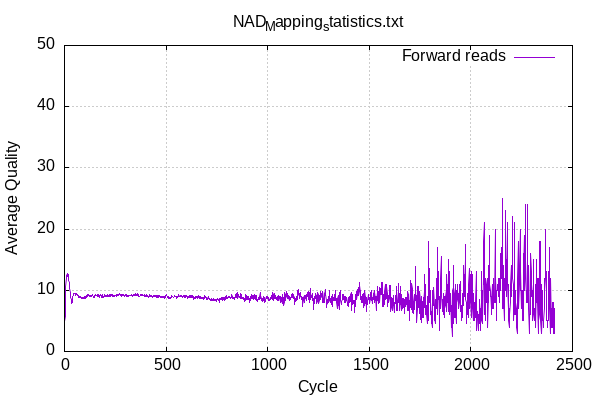 
            set terminal png size 600,400 truecolor
            set output "Mapping_statistics/NAD_map-quals.png"
            set grid xtics ytics y2tics back lc rgb "#cccccc"
            set ylabel "Average Quality"
            set xlabel "Cycle"
            set yrange [0:50]
            set title "NAD_Mapping_statistics.txt"
            plot '-' using 1:2 with lines title 'Forward reads' 
        1	3.85
2	4.92
3	5.80
4	6.90
5	7.96
6	9.53
7	10.67
8	11.85
9	12.06
10	12.08
11	12.09
12	12.37
13	12.79
14	12.64
15	12.50
16	12.35
17	12.19
18	12.36
19	12.51
20	12.47
21	12.23
22	11.66
23	11.29
24	11.13
25	11.03
26	10.67
27	10.29
28	9.64
29	9.29
30	8.95
31	8.76
32	8.56
33	8.38
34	8.15
35	7.86
36	7.93
37	8.07
38	8.25
39	8.40
40	8.90
41	8.99
42	9.09
43	9.40
44	9.40
45	9.40
46	9.35
47	9.45
48	9.52
49	9.47
50	9.47
51	9.45
52	9.51
53	9.35
54	9.45
55	9.19
56	9.39
57	9.44
58	9.41
59	9.37
60	9.39
61	9.30
62	9.36
63	9.29
64	9.19
65	9.27
66	9.18
67	9.14
68	9.06
69	9.00
70	9.01
71	8.88
72	8.99
73	8.99
74	8.87
75	8.95
76	8.80
77	8.79
78	8.88
79	8.94
80	8.81
81	8.75
82	8.77
83	8.67
84	8.66
85	8.75
86	8.80
87	8.80
88	8.69
89	8.75
90	8.89
91	8.71
92	8.71
93	8.74
94	8.78
95	8.85
96	8.74
97	8.77
98	8.74
99	8.85
100	8.93
101	8.72
102	8.94
103	8.94
104	8.99
105	8.75
106	8.82
107	8.98
108	9.09
109	8.89
110	9.07
111	9.14
112	8.97
113	9.02
114	9.25
115	9.28
116	9.28
117	9.21
118	9.30
119	9.11
120	9.25
121	9.11
122	9.10
123	9.10
124	9.06
125	8.94
126	8.92
127	9.08
128	9.02
129	9.02
130	9.16
131	9.14
132	9.01
133	9.05
134	9.04
135	9.13
136	9.14
137	9.26
138	9.18
139	9.14
140	9.14
141	8.96
142	8.89
143	8.82
144	8.93
145	8.87
146	8.86
147	8.90
148	9.07
149	9.01
150	9.07
151	9.09
152	9.23
153	9.13
154	9.23
155	9.26
156	9.16
157	9.17
158	9.09
159	9.11
160	9.14
161	9.13
162	9.04
163	9.06
164	9.24
165	9.12
166	9.26
167	9.02
168	8.98
169	9.12
170	9.16
171	8.86
172	9.00
173	9.04
174	9.16
175	9.13
176	9.31
177	9.20
178	9.36
179	9.18
180	9.01
181	9.07
182	8.80
183	8.90
184	9.02
185	9.24
186	9.06
187	9.06
188	8.89
189	8.83
190	8.96
191	8.91
192	8.91
193	8.90
194	8.97
195	9.04
196	9.19
197	9.15
198	9.10
199	9.25
200	9.10
201	9.01
202	8.97
203	8.97
204	9.01
205	8.97
206	9.02
207	9.15
208	9.06
209	9.12
210	8.96
211	9.11
212	9.18
213	9.24
214	9.23
215	9.19
216	9.11
217	9.00
218	9.17
219	9.07
220	9.27
221	9.21
222	9.04
223	9.10
224	9.20
225	8.99
226	9.19
227	9.33
228	9.30
229	9.32
230	9.26
231	9.13
232	9.13
233	9.09
234	9.02
235	9.11
236	9.04
237	9.09
238	9.25
239	9.05
240	9.04
241	9.03
242	9.02
243	9.13
244	8.99
245	8.98
246	8.91
247	9.16
248	9.12
249	9.17
250	9.21
251	9.21
252	9.20
253	9.12
254	9.25
255	9.16
256	9.21
257	9.12
258	9.03
259	9.09
260	9.33
261	9.11
262	9.08
263	9.11
264	9.07
265	9.27
266	9.16
267	9.39
268	9.38
269	9.26
270	9.47
271	9.39
272	9.31
273	9.24
274	9.32
275	9.16
276	9.13
277	9.12
278	9.10
279	8.99
280	9.08
281	9.04
282	9.27
283	9.30
284	9.24
285	9.29
286	9.28
287	9.20
288	9.35
289	9.25
290	9.28
291	9.26
292	9.07
293	9.00
294	9.03
295	9.02
296	9.14
297	9.19
298	9.15
299	9.24
300	9.16
301	9.17
302	9.31
303	9.37
304	9.29
305	9.22
306	9.05
307	9.16
308	9.03
309	8.95
310	8.94
311	8.92
312	9.11
313	9.14
314	9.17
315	9.01
316	9.12
317	9.11
318	9.16
319	9.11
320	9.14
321	9.12
322	9.20
323	9.23
324	9.12
325	9.19
326	9.21
327	9.11
328	9.16
329	9.19
330	9.25
331	9.26
332	9.12
333	9.20
334	9.05
335	9.12
336	9.22
337	9.08
338	9.30
339	9.28
340	9.22
341	9.24
342	9.17
343	9.30
344	9.14
345	9.24
346	9.20
347	9.21
348	9.43
349	9.30
350	9.28
351	9.14
352	9.19
353	9.30
354	9.29
355	9.23
356	9.27
357	9.28
358	9.18
359	9.14
360	9.31
361	9.43
362	9.32
363	9.14
364	9.12
365	9.03
366	9.05
367	9.05
368	9.02
369	9.01
370	9.05
371	9.01
372	9.22
373	9.08
374	9.21
375	9.31
376	9.26
377	9.09
378	9.17
379	9.15
380	9.29
381	9.28
382	9.37
383	9.09
384	9.12
385	9.17
386	9.15
387	9.10
388	9.19
389	9.13
390	9.14
391	9.14
392	9.05
393	9.24
394	9.20
395	9.19
396	9.11
397	9.06
398	8.92
399	9.04
400	9.09
401	8.96
402	9.05
403	9.28
404	9.27
405	9.11
406	9.05
407	9.09
408	9.07
409	9.01
410	9.05
411	9.02
412	8.93
413	8.82
414	8.83
415	9.05
416	9.00
417	9.01
418	9.02
419	9.15
420	9.25
421	9.02
422	9.09
423	9.04
424	8.95
425	9.07
426	9.09
427	9.01
428	8.91
429	8.97
430	9.07
431	8.99
432	8.87
433	8.93
434	9.00
435	8.86
436	8.93
437	9.17
438	9.18
439	9.01
440	8.99
441	8.92
442	8.94
443	9.05
444	9.18
445	9.10
446	9.10
447	9.16
448	9.10
449	9.15
450	9.05
451	9.08
452	8.88
453	9.03
454	9.12
455	9.10
456	9.07
457	8.90
458	8.97
459	8.91
460	8.84
461	8.75
462	8.98
463	8.97
464	9.01
465	9.13
466	8.99
467	9.01
468	9.04
469	9.14
470	9.01
471	8.91
472	8.88
473	8.90
474	8.85
475	8.95
476	9.03
477	8.90
478	8.86
479	9.06
480	8.95
481	8.96
482	8.90
483	8.94
484	8.75
485	9.01
486	8.87
487	8.78
488	8.99
489	8.90
490	8.74
491	9.04
492	8.91
493	8.77
494	8.92
495	8.91
496	8.98
497	8.80
498	9.02
499	9.10
500	9.11
501	9.09
502	9.10
503	9.32
504	9.08
505	8.99
506	9.03
507	8.83
508	8.84
509	9.04
510	8.87
511	8.74
512	8.69
513	8.68
514	8.96
515	8.90
516	8.84
517	8.60
518	8.71
519	8.68
520	8.63
521	8.86
522	8.76
523	8.79
524	8.85
525	8.78
526	8.94
527	9.12
528	9.09
529	8.99
530	8.99
531	9.02
532	9.04
533	9.00
534	8.83
535	8.80
536	8.81
537	8.77
538	8.88
539	9.04
540	8.93
541	8.99
542	9.05
543	9.22
544	9.02
545	8.94
546	8.97
547	8.95
548	8.99
549	8.89
550	8.87
551	8.85
552	8.91
553	8.73
554	8.82
555	8.78
556	8.80
557	8.84
558	8.91
559	9.01
560	9.06
561	9.17
562	9.24
563	9.25
564	8.98
565	8.93
566	8.94
567	9.01
568	9.06
569	9.23
570	9.13
571	9.08
572	8.96
573	9.10
574	8.96
575	9.09
576	8.93
577	9.15
578	8.94
579	8.78
580	8.86
581	8.96
582	9.05
583	8.88
584	9.05
585	9.13
586	9.03
587	8.97
588	8.93
589	9.02
590	9.07
591	8.75
592	8.90
593	8.90
594	9.23
595	9.01
596	8.85
597	8.77
598	9.00
599	9.13
600	9.08
601	8.96
602	8.93
603	8.94
604	8.87
605	8.73
606	8.77
607	9.03
608	8.86
609	8.87
610	8.91
611	8.92
612	8.87
613	8.88
614	9.09
615	9.10
616	8.96
617	8.95
618	9.13
619	8.98
620	9.15
621	8.98
622	8.83
623	9.00
624	8.86
625	8.95
626	8.94
627	9.08
628	9.17
629	9.23
630	8.98
631	8.97
632	8.82
633	8.70
634	8.56
635	8.66
636	8.70
637	9.00
638	8.80
639	8.67
640	8.62
641	8.88
642	8.79
643	8.86
644	8.72
645	8.97
646	8.88
647	8.88
648	8.88
649	8.89
650	8.97
651	8.88
652	8.88
653	8.81
654	8.71
655	8.87
656	8.96
657	8.94
658	8.89
659	8.86
660	8.88
661	9.13
662	8.92
663	8.77
664	8.89
665	8.58
666	8.81
667	8.77
668	8.66
669	8.97
670	8.75
671	8.89
672	8.84
673	8.69
674	8.69
675	8.83
676	8.65
677	8.61
678	8.69
679	8.75
680	8.70
681	8.83
682	8.72
683	8.54
684	8.59
685	8.75
686	8.85
687	8.87
688	8.69
689	8.63
690	8.97
691	9.20
692	9.04
693	9.02
694	8.88
695	8.91
696	8.92
697	8.59
698	8.42
699	8.55
700	8.82
701	8.76
702	8.53
703	8.72
704	8.74
705	8.72
706	8.68
707	9.05
708	8.77
709	8.80
710	8.91
711	8.72
712	8.62
713	8.45
714	8.67
715	8.65
716	8.59
717	8.42
718	8.29
719	8.43
720	8.57
721	8.41
722	8.49
723	8.44
724	8.43
725	8.66
726	8.56
727	8.39
728	8.41
729	8.41
730	8.37
731	8.35
732	8.66
733	8.50
734	8.39
735	8.30
736	8.34
737	8.49
738	8.54
739	8.48
740	8.35
741	8.28
742	8.53
743	8.57
744	8.43
745	8.41
746	8.34
747	8.32
748	8.22
749	8.32
750	8.53
751	8.71
752	8.61
753	8.58
754	8.52
755	8.49
756	8.33
757	8.47
758	8.53
759	8.49
760	8.49
761	8.22
762	8.03
763	8.34
764	8.52
765	8.59
766	8.73
767	8.53
768	8.43
769	8.61
770	8.51
771	8.90
772	8.65
773	8.55
774	8.66
775	8.78
776	8.58
777	8.51
778	8.39
779	8.56
780	8.81
781	8.60
782	8.75
783	8.52
784	8.56
785	8.86
786	8.60
787	8.54
788	8.27
789	8.35
790	8.67
791	8.47
792	8.66
793	8.89
794	8.96
795	8.78
796	8.97
797	8.64
798	9.12
799	8.85
800	8.84
801	8.79
802	8.84
803	8.63
804	8.73
805	8.82
806	8.97
807	9.00
808	8.89
809	8.80
810	8.83
811	9.06
812	8.96
813	8.97
814	8.79
815	8.75
816	8.67
817	8.78
818	8.58
819	8.59
820	8.79
821	8.80
822	9.09
823	9.39
824	9.25
825	9.00
826	8.74
827	8.59
828	8.77
829	8.78
830	8.59
831	8.82
832	8.60
833	8.81
834	8.67
835	8.84
836	8.57
837	8.72
838	8.62
839	8.85
840	8.99
841	8.90
842	8.94
843	9.24
844	8.88
845	8.92
846	8.88
847	9.01
848	9.42
849	9.66
850	9.35
851	9.14
852	9.16
853	8.66
854	8.92
855	8.98
856	9.27
857	8.98
858	9.12
859	8.99
860	8.88
861	8.95
862	8.96
863	8.95
864	8.63
865	8.91
866	9.20
867	9.32
868	9.40
869	9.35
870	8.74
871	8.96
872	8.83
873	8.62
874	8.63
875	8.88
876	8.64
877	8.68
878	8.78
879	8.64
880	8.65
881	8.55
882	8.87
883	8.67
884	8.54
885	8.61
886	8.23
887	8.40
888	8.31
889	8.39
890	8.73
891	8.78
892	8.97
893	9.36
894	9.09
895	8.85
896	8.53
897	8.68
898	8.89
899	8.78
900	8.50
901	8.49
902	8.51
903	8.91
904	9.03
905	8.73
906	8.71
907	8.51
908	8.38
909	8.15
910	8.08
911	8.62
912	8.73
913	8.41
914	8.65
915	8.95
916	8.86
917	8.78
918	9.19
919	9.29
920	8.69
921	8.97
922	9.00
923	9.10
924	9.00
925	8.61
926	8.91
927	9.00
928	9.23
929	8.76
930	8.49
931	8.86
932	8.86
933	8.94
934	8.64
935	9.15
936	8.91
937	9.28
938	9.17
939	8.76
940	8.75
941	8.87
942	8.50
943	8.71
944	9.10
945	8.64
946	8.76
947	8.36
948	8.12
949	8.43
950	8.24
951	8.16
952	8.27
953	8.46
954	8.70
955	8.75
956	8.66
957	8.67
958	8.47
959	8.67
960	9.06
961	9.03
962	8.92
963	9.61
964	8.72
965	8.63
966	8.90
967	9.07
968	8.73
969	8.36
970	8.35
971	8.30
972	8.37
973	8.23
974	8.27
975	8.16
976	8.70
977	8.36
978	8.91
979	8.89
980	8.74
981	8.48
982	8.49
983	7.96
984	8.43
985	8.85
986	8.53
987	8.47
988	8.23
989	8.18
990	8.32
991	8.54
992	8.92
993	8.96
994	8.86
995	8.91
996	8.74
997	9.03
998	8.94
999	8.65
1000	8.71
1001	8.89
1002	8.69
1003	8.88
1004	8.41
1005	8.59
1006	8.85
1007	8.33
1008	8.43
1009	8.41
1010	8.48
1011	8.54
1012	8.45
1013	8.57
1014	8.78
1015	8.65
1016	8.80
1017	8.68
1018	8.71
1019	9.09
1020	8.93
1021	8.96
1022	8.56
1023	9.13
1024	8.84
1025	9.00
1026	9.65
1027	9.27
1028	8.99
1029	8.68
1030	8.35
1031	8.80
1032	8.64
1033	8.81
1034	9.49
1035	9.29
1036	8.96
1037	9.14
1038	8.97
1039	8.71
1040	8.63
1041	8.85
1042	8.64
1043	8.51
1044	8.85
1045	8.78
1046	8.30
1047	8.71
1048	9.04
1049	8.64
1050	8.26
1051	8.31
1052	8.55
1053	8.69
1054	8.47
1055	9.08
1056	8.94
1057	8.91
1058	8.62
1059	8.59
1060	8.61
1061	8.11
1062	7.93
1063	8.51
1064	8.83
1065	8.92
1066	8.46
1067	8.80
1068	8.32
1069	8.23
1070	8.36
1071	7.90
1072	8.40
1073	9.19
1074	9.37
1075	8.78
1076	8.74
1077	8.86
1078	8.45
1079	8.20
1080	7.57
1081	8.05
1082	8.20
1083	8.63
1084	8.96
1085	9.61
1086	9.35
1087	9.34
1088	8.27
1089	8.77
1090	9.35
1091	9.47
1092	9.85
1093	9.53
1094	8.95
1095	8.74
1096	9.03
1097	9.11
1098	9.46
1099	8.91
1100	8.68
1101	9.20
1102	9.00
1103	8.88
1104	8.75
1105	8.30
1106	8.58
1107	8.88
1108	8.77
1109	8.91
1110	8.66
1111	8.57
1112	8.60
1113	8.80
1114	8.76
1115	9.06
1116	9.25
1117	9.09
1118	8.82
1119	9.08
1120	8.94
1121	9.24
1122	9.38
1123	9.51
1124	8.80
1125	9.23
1126	9.39
1127	8.67
1128	8.67
1129	9.20
1130	8.83
1131	8.56
1132	8.31
1133	7.69
1134	8.56
1135	8.74
1136	8.22
1137	8.65
1138	8.49
1139	8.64
1140	8.76
1141	8.94
1142	8.72
1143	8.52
1144	8.40
1145	8.57
1146	8.58
1147	8.54
1148	9.28
1149	9.95
1150	10.12
1151	9.35
1152	9.49
1153	9.61
1154	9.37
1155	8.95
1156	9.10
1157	9.43
1158	8.65
1159	9.38
1160	9.54
1161	9.56
1162	9.03
1163	9.18
1164	8.75
1165	8.44
1166	8.53
1167	8.62
1168	8.97
1169	8.85
1170	8.54
1171	7.39
1172	7.59
1173	7.75
1174	8.29
1175	8.42
1176	8.32
1177	8.49
1178	8.83
1179	9.09
1180	8.82
1181	8.04
1182	8.50
1183	8.43
1184	8.82
1185	9.13
1186	8.78
1187	8.58
1188	9.04
1189	8.41
1190	8.39
1191	8.71
1192	8.61
1193	9.26
1194	8.93
1195	9.41
1196	8.97
1197	9.39
1198	9.61
1199	9.01
1200	9.08
1201	8.53
1202	9.23
1203	9.76
1204	9.65
1205	8.47
1206	8.03
1207	8.44
1208	8.34
1209	8.89
1210	10.35
1211	9.00
1212	8.57
1213	9.25
1214	9.22
1215	9.09
1216	9.18
1217	8.80
1218	8.98
1219	9.53
1220	8.89
1221	8.60
1222	8.33
1223	8.63
1224	8.58
1225	7.56
1226	6.84
1227	7.77
1228	7.85
1229	7.98
1230	7.93
1231	8.02
1232	8.92
1233	8.83
1234	8.65
1235	9.42
1236	9.10
1237	9.46
1238	9.00
1239	9.17
1240	8.88
1241	8.73
1242	7.81
1243	8.14
1244	8.84
1245	8.46
1246	9.07
1247	9.68
1248	9.33
1249	8.65
1250	8.40
1251	8.47
1252	7.79
1253	8.38
1254	9.09
1255	8.73
1256	8.56
1257	8.65
1258	9.33
1259	9.74
1260	8.80
1261	8.51
1262	8.69
1263	9.24
1264	9.51
1265	8.92
1266	9.12
1267	8.94
1268	8.74
1269	8.90
1270	8.08
1271	9.06
1272	9.85
1273	8.74
1274	7.96
1275	8.70
1276	8.30
1277	8.74
1278	8.65
1279	8.00
1280	7.98
1281	9.53
1282	9.98
1283	10.07
1284	9.41
1285	9.07
1286	9.35
1287	8.37
1288	8.28
1289	7.83
1290	7.21
1291	7.50
1292	8.07
1293	8.53
1294	7.90
1295	8.28
1296	8.50
1297	8.49
1298	8.31
1299	7.97
1300	8.95
1301	7.95
1302	8.29
1303	8.47
1304	9.76
1305	9.92
1306	8.76
1307	8.16
1308	8.66
1309	8.03
1310	8.47
1311	8.55
1312	8.39
1313	9.00
1314	8.58
1315	8.74
1316	7.68
1317	9.21
1318	9.29
1319	8.37
1320	7.43
1321	8.32
1322	8.27
1323	8.43
1324	8.83
1325	8.39
1326	8.67
1327	8.31
1328	8.91
1329	9.29
1330	9.24
1331	9.09
1332	9.29
1333	9.97
1334	8.61
1335	8.56
1336	8.28
1337	8.41
1338	8.47
1339	8.59
1340	8.38
1341	7.97
1342	7.00
1343	7.13
1344	7.97
1345	8.71
1346	9.16
1347	8.58
1348	8.42
1349	7.52
1350	8.03
1351	6.93
1352	7.57
1353	8.77
1354	8.90
1355	9.57
1356	9.24
1357	8.76
1358	9.97
1359	9.03
1360	8.41
1361	7.76
1362	8.03
1363	8.17
1364	7.62
1365	8.24
1366	8.45
1367	8.86
1368	9.18
1369	9.36
1370	8.75
1371	8.89
1372	9.04
1373	9.33
1374	9.19
1375	8.52
1376	8.41
1377	8.07
1378	8.62
1379	8.92
1380	8.92
1381	9.00
1382	8.42
1383	8.92
1384	8.23
1385	8.08
1386	8.65
1387	8.81
1388	8.65
1389	8.31
1390	8.77
1391	7.96
1392	7.50
1393	7.77
1394	7.88
1395	7.96
1396	7.38
1397	7.38
1398	8.15
1399	8.65
1400	8.81
1401	8.27
1402	8.40
1403	9.04
1404	8.72
1405	8.00
1406	8.88
1407	8.76
1408	8.20
1409	9.24
1410	9.64
1411	9.04
1412	7.96
1413	6.78
1414	7.45
1415	7.64
1416	9.27
1417	8.32
1418	8.36
1419	7.73
1420	8.36
1421	7.95
1422	7.86
1423	8.14
1424	8.00
1425	8.27
1426	8.05
1427	6.36
1428	7.86
1429	8.10
1430	7.38
1431	7.57
1432	9.24
1433	9.38
1434	9.10
1435	8.48
1436	8.81
1437	9.76
1438	8.62
1439	8.52
1440	9.48
1441	9.80
1442	10.05
1443	9.15
1444	9.85
1445	9.35
1446	9.74
1447	10.53
1448	9.74
1449	9.21
1450	9.79
1451	10.11
1452	10.16
1453	11.32
1454	10.84
1455	9.68
1456	9.95
1457	8.42
1458	8.95
1459	9.00
1460	9.00
1461	8.68
1462	8.05
1463	8.11
1464	8.21
1465	7.95
1466	8.58
1467	8.89
1468	9.26
1469	9.47
1470	7.53
1471	7.74
1472	7.42
1473	7.21
1474	8.26
1475	7.47
1476	9.79
1477	9.58
1478	9.89
1479	8.84
1480	8.42
1481	8.05
1482	7.84
1483	9.00
1484	7.11
1485	6.56
1486	8.28
1487	7.78
1488	8.89
1489	7.67
1490	8.33
1491	8.00
1492	7.89
1493	8.11
1494	9.39
1495	8.72
1496	9.17
1497	8.56
1498	8.89
1499	8.33
1500	8.44
1501	8.50
1502	8.89
1503	7.89
1504	8.72
1505	9.67
1506	9.11
1507	8.44
1508	9.17
1509	8.56
1510	8.39
1511	9.22
1512	10.00
1513	9.24
1514	7.88
1515	8.18
1516	7.82
1517	8.76
1518	8.65
1519	9.00
1520	9.53
1521	8.71
1522	8.53
1523	9.24
1524	10.00
1525	9.94
1526	8.00
1527	8.47
1528	9.65
1529	8.59
1530	8.41
1531	8.59
1532	8.94
1533	6.65
1534	7.12
1535	8.06
1536	9.00
1537	8.18
1538	9.59
1539	8.41
1540	10.65
1541	10.29
1542	9.24
1543	7.88
1544	8.88
1545	9.71
1546	9.76
1547	9.88
1548	9.69
1549	10.53
1550	8.64
1551	8.71
1552	8.00
1553	10.29
1554	9.86
1555	9.29
1556	9.64
1557	9.36
1558	9.29
1559	11.14
1560	11.29
1561	9.86
1562	9.86
1563	11.21
1564	10.00
1565	9.00
1566	7.79
1567	7.36
1568	7.36
1569	9.36
1570	8.43
1571	8.43
1572	8.00
1573	7.71
1574	9.14
1575	9.79
1576	8.50
1577	9.86
1578	10.93
1579	9.57
1580	8.79
1581	8.43
1582	8.79
1583	11.00
1584	10.29
1585	9.00
1586	8.64
1587	10.57
1588	9.50
1589	7.86
1590	7.36
1591	8.57
1592	8.21
1593	9.21
1594	8.00
1595	8.21
1596	7.93
1597	8.64
1598	10.00
1599	10.71
1600	10.86
1601	10.00
1602	10.86
1603	9.86
1604	8.21
1605	8.07
1606	6.57
1607	8.64
1608	8.79
1609	8.29
1610	8.36
1611	7.23
1612	6.69
1613	8.62
1614	8.31
1615	7.85
1616	6.77
1617	7.85
1618	9.08
1619	7.46
1620	7.46
1621	8.00
1622	6.42
1623	8.00
1624	7.91
1625	7.45
1626	7.91
1627	7.82
1628	8.45
1629	8.00
1630	9.18
1631	9.09
1632	8.82
1633	10.64
1634	6.73
1635	7.09
1636	7.09
1637	6.73
1638	6.91
1639	8.27
1640	7.55
1641	8.36
1642	9.82
1643	11.18
1644	9.64
1645	8.55
1646	8.00
1647	8.73
1648	8.45
1649	9.09
1650	9.55
1651	6.64
1652	8.00
1653	10.55
1654	8.55
1655	7.64
1656	8.82
1657	9.36
1658	8.91
1659	8.73
1660	6.64
1661	7.55
1662	7.55
1663	7.00
1664	8.27
1665	8.60
1666	8.00
1667	7.40
1668	7.67
1669	7.22
1670	8.67
1671	7.78
1672	6.22
1673	8.56
1674	8.44
1675	7.78
1676	7.33
1677	8.89
1678	8.78
1679	8.89
1680	8.67
1681	8.89
1682	8.00
1683	7.67
1684	7.67
1685	8.78
1686	7.22
1687	6.67
1688	7.56
1689	7.33
1690	9.78
1691	9.33
1692	7.50
1693	6.75
1694	7.50
1695	7.50
1696	6.75
1697	5.12
1698	6.00
1699	8.33
1700	7.00
1701	9.67
1702	11.67
1703	8.50
1704	7.33
1705	7.17
1706	7.17
1707	7.67
1708	6.83
1709	8.50
1710	11.17
1711	10.33
1712	7.33
1713	7.00
1714	7.00
1715	6.33
1716	6.83
1717	7.67
1718	6.17
1719	8.17
1720	9.33
1721	8.00
1722	8.33
1723	6.83
1724	8.50
1725	8.83
1726	8.33
1727	9.17
1728	13.83
1729	9.83
1730	7.67
1731	8.83
1732	9.20
1733	7.20
1734	4.80
1735	6.80
1736	7.20
1737	8.20
1738	9.00
1739	10.60
1740	10.60
1741	8.80
1742	7.20
1743	9.00
1744	9.80
1745	9.40
1746	6.20
1747	6.40
1748	9.20
1749	9.80
1750	8.40
1751	7.40
1752	5.20
1753	6.75
1754	5.75
1755	5.25
1756	4.75
1757	9.00
1758	5.75
1759	5.50
1760	5.75
1761	6.25
1762	5.50
1763	8.25
1764	8.00
1765	7.50
1766	5.75
1767	5.50
1768	8.75
1769	7.75
1770	9.75
1771	12.50
1772	11.25
1773	7.25
1774	8.25
1775	7.00
1776	11.00
1777	10.50
1778	8.75
1779	6.00
1780	7.00
1781	7.50
1782	6.50
1783	6.00
1784	4.50
1785	9.00
1786	7.00
1787	5.50
1788	7.00
1789	5.00
1790	8.50
1791	18.00
1792	13.50
1793	12.00
1794	13.50
1795	13.50
1796	13.00
1797	8.50
1798	8.00
1799	9.00
1800	10.00
1801	6.50
1802	6.00
1803	8.00
1804	5.50
1805	6.50
1806	5.50
1807	4.50
1808	5.00
1809	4.00
1810	7.50
1811	8.50
1812	5.50
1813	10.00
1814	8.00
1815	7.50
1816	9.00
1817	8.50
1818	10.50
1819	7.50
1820	5.00
1821	7.50
1822	6.00
1823	5.50
1824	4.50
1825	5.50
1826	5.00
1827	7.00
1828	8.50
1829	8.00
1830	10.00
1831	8.50
1832	7.00
1833	12.00
1834	11.50
1835	13.00
1836	17.00
1837	10.50
1838	6.00
1839	10.00
1840	12.50
1841	13.00
1842	9.50
1843	8.50
1844	9.00
1845	8.50
1846	3.50
1847	7.00
1848	8.50
1849	7.00
1850	10.50
1851	8.50
1852	12.00
1853	15.50
1854	12.00
1855	14.50
1856	12.50
1857	9.00
1858	7.00
1859	7.00
1860	6.50
1861	8.50
1862	6.50
1863	6.50
1864	6.00
1865	8.50
1866	9.50
1867	6.50
1868	9.00
1869	8.50
1870	5.50
1871	5.50
1872	7.00
1873	7.50
1874	8.00
1875	8.00
1876	9.00
1877	9.00
1878	10.00
1879	6.50
1880	8.00
1881	9.50
1882	12.50
1883	8.50
1884	10.50
1885	11.00
1886	8.00
1887	10.50
1888	6.50
1889	6.50
1890	10.00
1891	15.00
1892	7.50
1893	13.00
1894	9.50
1895	9.50
1896	6.00
1897	7.00
1898	7.00
1899	8.50
1900	9.50
1901	6.50
1902	9.50
1903	4.00
1904	4.00
1905	7.50
1906	5.00
1907	2.50
1908	6.00
1909	4.00
1910	5.50
1911	10.00
1912	10.50
1913	4.50
1914	9.50
1915	14.00
1916	10.50
1917	9.50
1918	9.00
1919	8.00
1920	7.50
1921	5.50
1922	5.50
1923	11.00
1924	10.50
1925	7.50
1926	7.50
1927	4.50
1928	8.50
1929	7.50
1930	10.00
1931	8.00
1932	8.50
1933	10.00
1934	11.00
1935	10.00
1936	10.00
1937	7.50
1938	7.00
1939	8.00
1940	9.50
1941	7.00
1942	8.00
1943	8.00
1944	11.00
1945	10.00
1946	10.00
1947	11.00
1948	11.50
1949	9.00
1950	8.00
1951	6.50
1952	6.50
1953	5.00
1954	7.00
1955	7.50
1956	6.00
1957	5.50
1958	7.00
1959	9.00
1960	9.50
1961	8.50
1962	8.00
1963	7.50
1964	8.50
1965	11.50
1966	14.00
1967	9.50
1968	9.50
1969	12.50
1970	9.00
1971	15.00
1972	17.50
1973	10.50
1974	9.00
1975	8.50
1976	8.00
1977	4.50
1978	6.50
1979	6.50
1980	7.00
1981	7.00
1982	6.00
1983	6.00
1984	8.00
1985	9.50
1986	7.50
1987	8.00
1988	5.50
1989	9.00
1990	11.00
1991	13.50
1992	7.00
1993	10.00
1994	13.00
1995	10.00
1996	8.50
1997	8.00
1998	12.00
1999	12.50
2000	8.50
2001	5.50
2002	13.00
2003	12.00
2004	10.50
2005	11.00
2006	11.50
2007	12.50
2008	11.00
2009	7.50
2010	7.00
2011	5.00
2012	8.00
2013	9.50
2014	8.50
2015	7.50
2016	5.00
2017	7.00
2018	6.50
2019	8.00
2020	7.50
2021	8.00
2022	6.50
2023	5.50
2024	6.50
2025	8.00
2026	13.00
2027	11.00
2028	9.50
2029	7.00
2030	3.50
2031	5.50
2032	6.50
2033	6.50
2034	6.50
2035	3.50
2036	5.00
2037	5.00
2038	6.00
2039	5.50
2040	4.50
2041	8.50
2042	8.00
2043	7.50
2044	8.00
2045	6.00
2046	6.00
2047	3.50
2048	7.00
2049	6.00
2050	6.50
2051	6.50
2052	13.00
2053	11.50
2054	5.00
2055	4.50
2056	10.00
2057	5.50
2058	5.00
2059	5.50
2060	12.00
2061	13.00
2062	15.00
2063	11.00
2064	18.00
2065	21.00
2066	16.00
2067	17.00
2068	16.00
2069	6.00
2070	6.00
2071	5.00
2072	5.00
2073	12.00
2074	11.00
2075	9.00
2076	10.00
2077	8.00
2078	10.00
2079	11.00
2080	12.00
2081	7.00
2082	7.00
2083	7.00
2084	4.00
2085	9.00
2086	14.00
2087	8.00
2088	9.00
2089	13.00
2090	13.00
2091	10.00
2092	19.00
2093	11.00
2094	10.00
2095	9.00
2096	9.00
2097	9.00
2098	10.00
2099	7.00
2100	9.00
2101	6.00
2102	6.00
2103	8.00
2104	11.00
2105	11.00
2106	7.00
2107	9.00
2108	10.00
2109	7.00
2110	8.00
2111	10.00
2112	12.00
2113	12.00
2114	8.00
2115	8.00
2116	9.00
2117	8.00
2118	8.00
2119	20.00
2120	10.00
2121	15.00
2122	8.00
2123	12.00
2124	8.00
2125	10.00
2126	5.00
2127	7.00
2128	10.00
2129	10.00
2130	10.00
2131	10.00
2132	11.00
2133	10.00
2134	10.00
2135	10.00
2136	11.00
2137	12.00
2138	9.00
2139	11.00
2140	8.00
2141	8.00
2142	9.00
2143	12.00
2144	12.00
2145	10.00
2146	11.00
2147	13.00
2148	16.00
2149	16.00
2150	12.00
2151	13.00
2152	12.00
2153	17.00
2154	14.00
2155	25.00
2156	12.00
2157	7.00
2158	8.00
2159	8.00
2160	7.00
2161	14.00
2162	9.00
2163	5.00
2164	7.00
2165	7.00
2166	5.00
2167	12.00
2168	10.00
2169	17.00
2170	20.00
2171	23.00
2172	20.00
2173	13.00
2174	15.00
2175	9.00
2176	12.00
2177	12.00
2178	12.00
2179	21.00
2180	17.00
2181	13.00
2182	11.00
2183	7.00
2184	11.00
2185	9.00
2186	7.00
2187	5.00
2188	4.00
2189	5.00
2190	4.00
2191	7.00
2192	6.00
2193	8.00
2194	10.00
2195	10.00
2196	8.00
2197	11.00
2198	14.00
2199	10.00
2200	9.00
2201	10.00
2202	12.00
2203	12.00
2204	12.00
2205	12.00
2206	22.00
2207	12.00
2208	11.00
2209	6.00
2210	7.00
2211	10.00
2212	5.00
2213	10.00
2214	21.00
2215	12.00
2216	10.00
2217	6.00
2218	10.00
2219	7.00
2220	6.00
2221	8.00
2222	7.00
2223	5.00
2224	5.00
2225	6.00
2226	4.00
2227	3.00
2228	4.00
2229	9.00
2230	9.00
2231	12.00
2232	18.00
2233	12.00
2234	12.00
2235	9.00
2236	7.00
2237	11.00
2238	13.00
2239	12.00
2240	11.00
2241	14.00
2242	20.00
2243	10.00
2244	17.00
2245	16.00
2246	13.00
2247	7.00
2248	10.00
2249	7.00
2250	7.00
2251	10.00
2252	7.00
2253	10.00
2254	6.00
2255	5.00
2256	9.00
2257	6.00
2258	5.00
2259	11.00
2260	16.00
2261	13.00
2262	19.00
2263	13.00
2264	17.00
2265	12.00
2266	10.00
2267	12.00
2268	18.00
2269	20.00
2270	24.00
2271	15.00
2272	9.00
2273	10.00
2274	10.00
2275	9.00
2276	8.00
2277	8.00
2278	14.00
2279	24.00
2280	21.00
2281	11.00
2282	13.00
2283	14.00
2284	7.00
2285	7.00
2286	3.00
2287	4.00
2288	6.00
2289	4.00
2290	5.00
2291	14.00
2292	13.00
2293	6.00
2294	7.00
2295	16.00
2296	13.00
2297	10.00
2298	11.00
2299	9.00
2300	11.00
2301	9.00
2302	9.00
2303	6.00
2304	5.00
2305	10.00
2306	10.00
2307	15.00
2308	15.00
2309	6.00
2310	6.00
2311	5.00
2312	6.00
2313	6.00
2314	7.00
2315	7.00
2316	7.00
2317	10.00
2318	11.00
2319	8.00
2320	4.00
2321	12.00
2322	9.00
2323	14.00
2324	15.00
2325	8.00
2326	9.00
2327	8.00
2328	12.00
2329	10.00
2330	8.00
2331	3.00
2332	12.00
2333	12.00
2334	6.00
2335	8.00
2336	10.00
2337	6.00
2338	18.00
2339	13.00
2340	6.00
2341	5.00
2342	18.00
2343	9.00
2344	5.00
2345	3.00
2346	6.00
2347	11.00
2348	10.00
2349	3.00
2350	7.00
2351	10.00
2352	9.00
2353	9.00
2354	5.00
2355	5.00
2356	4.00
2357	4.00
2358	5.00
2359	5.00
2360	7.00
2361	7.00
2362	8.00
2363	12.00
2364	10.00
2365	12.00
2366	15.00
2367	20.00
2368	14.00
2369	13.00
2370	13.00
2371	10.00
2372	5.00
2373	5.00
2374	5.00
2375	5.00
2376	5.00
2377	4.00
2378	5.00
2379	5.00
2380	5.00
2381	5.00
2382	9.00
2383	9.00
2384	13.00
2385	11.00
2386	11.00
2387	17.00
2388	17.00
2389	7.00
2390	3.00
2391	3.00
2392	6.00
2393	10.00
2394	12.00
2395	4.00
2396	4.00
2397	7.00
2398	6.00
2399	5.00
2400	4.00
2401	6.00
2402	8.00
2403	7.00
2404	4.00
2405	7.00
2406	8.00
2407	8.00
2408	3.00
2409	7.00
2410	3.00
2411	4.00
end
